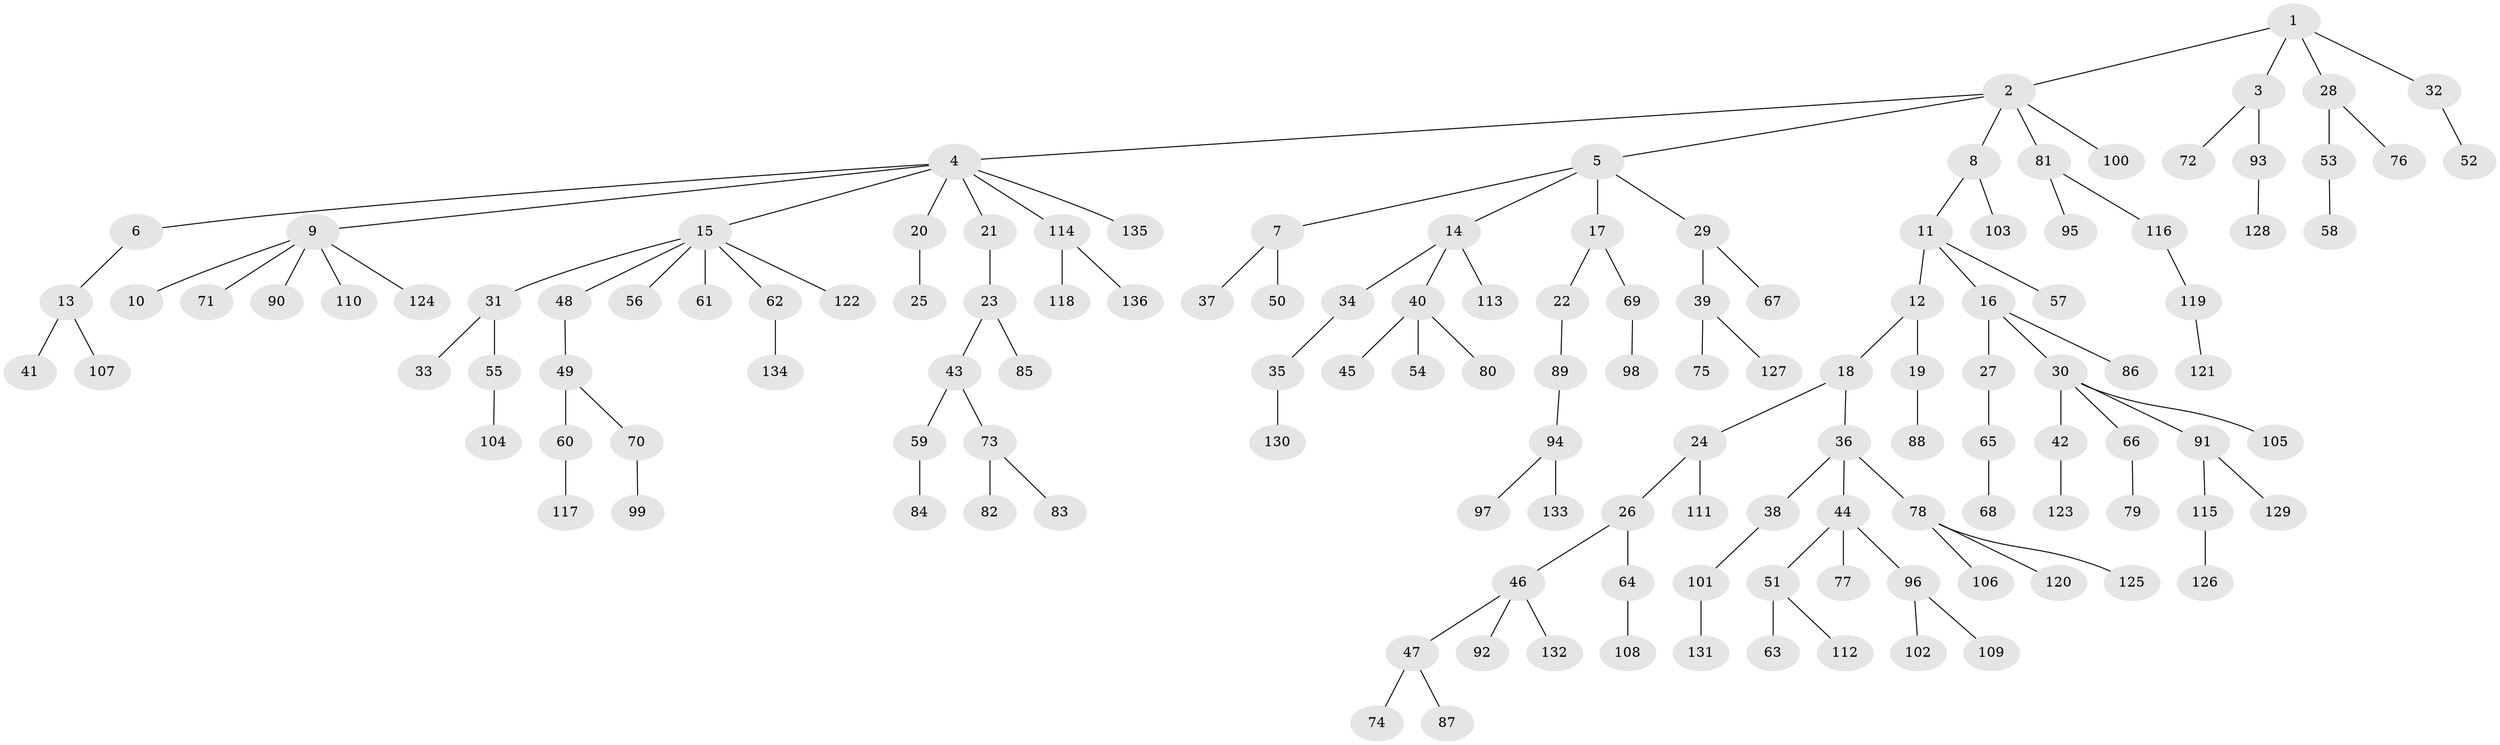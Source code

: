 // coarse degree distribution, {4: 0.041237113402061855, 5: 0.020618556701030927, 2: 0.25773195876288657, 7: 0.010309278350515464, 6: 0.020618556701030927, 1: 0.4742268041237113, 3: 0.17525773195876287}
// Generated by graph-tools (version 1.1) at 2025/51/03/04/25 22:51:34]
// undirected, 136 vertices, 135 edges
graph export_dot {
  node [color=gray90,style=filled];
  1;
  2;
  3;
  4;
  5;
  6;
  7;
  8;
  9;
  10;
  11;
  12;
  13;
  14;
  15;
  16;
  17;
  18;
  19;
  20;
  21;
  22;
  23;
  24;
  25;
  26;
  27;
  28;
  29;
  30;
  31;
  32;
  33;
  34;
  35;
  36;
  37;
  38;
  39;
  40;
  41;
  42;
  43;
  44;
  45;
  46;
  47;
  48;
  49;
  50;
  51;
  52;
  53;
  54;
  55;
  56;
  57;
  58;
  59;
  60;
  61;
  62;
  63;
  64;
  65;
  66;
  67;
  68;
  69;
  70;
  71;
  72;
  73;
  74;
  75;
  76;
  77;
  78;
  79;
  80;
  81;
  82;
  83;
  84;
  85;
  86;
  87;
  88;
  89;
  90;
  91;
  92;
  93;
  94;
  95;
  96;
  97;
  98;
  99;
  100;
  101;
  102;
  103;
  104;
  105;
  106;
  107;
  108;
  109;
  110;
  111;
  112;
  113;
  114;
  115;
  116;
  117;
  118;
  119;
  120;
  121;
  122;
  123;
  124;
  125;
  126;
  127;
  128;
  129;
  130;
  131;
  132;
  133;
  134;
  135;
  136;
  1 -- 2;
  1 -- 3;
  1 -- 28;
  1 -- 32;
  2 -- 4;
  2 -- 5;
  2 -- 8;
  2 -- 81;
  2 -- 100;
  3 -- 72;
  3 -- 93;
  4 -- 6;
  4 -- 9;
  4 -- 15;
  4 -- 20;
  4 -- 21;
  4 -- 114;
  4 -- 135;
  5 -- 7;
  5 -- 14;
  5 -- 17;
  5 -- 29;
  6 -- 13;
  7 -- 37;
  7 -- 50;
  8 -- 11;
  8 -- 103;
  9 -- 10;
  9 -- 71;
  9 -- 90;
  9 -- 110;
  9 -- 124;
  11 -- 12;
  11 -- 16;
  11 -- 57;
  12 -- 18;
  12 -- 19;
  13 -- 41;
  13 -- 107;
  14 -- 34;
  14 -- 40;
  14 -- 113;
  15 -- 31;
  15 -- 48;
  15 -- 56;
  15 -- 61;
  15 -- 62;
  15 -- 122;
  16 -- 27;
  16 -- 30;
  16 -- 86;
  17 -- 22;
  17 -- 69;
  18 -- 24;
  18 -- 36;
  19 -- 88;
  20 -- 25;
  21 -- 23;
  22 -- 89;
  23 -- 43;
  23 -- 85;
  24 -- 26;
  24 -- 111;
  26 -- 46;
  26 -- 64;
  27 -- 65;
  28 -- 53;
  28 -- 76;
  29 -- 39;
  29 -- 67;
  30 -- 42;
  30 -- 66;
  30 -- 91;
  30 -- 105;
  31 -- 33;
  31 -- 55;
  32 -- 52;
  34 -- 35;
  35 -- 130;
  36 -- 38;
  36 -- 44;
  36 -- 78;
  38 -- 101;
  39 -- 75;
  39 -- 127;
  40 -- 45;
  40 -- 54;
  40 -- 80;
  42 -- 123;
  43 -- 59;
  43 -- 73;
  44 -- 51;
  44 -- 77;
  44 -- 96;
  46 -- 47;
  46 -- 92;
  46 -- 132;
  47 -- 74;
  47 -- 87;
  48 -- 49;
  49 -- 60;
  49 -- 70;
  51 -- 63;
  51 -- 112;
  53 -- 58;
  55 -- 104;
  59 -- 84;
  60 -- 117;
  62 -- 134;
  64 -- 108;
  65 -- 68;
  66 -- 79;
  69 -- 98;
  70 -- 99;
  73 -- 82;
  73 -- 83;
  78 -- 106;
  78 -- 120;
  78 -- 125;
  81 -- 95;
  81 -- 116;
  89 -- 94;
  91 -- 115;
  91 -- 129;
  93 -- 128;
  94 -- 97;
  94 -- 133;
  96 -- 102;
  96 -- 109;
  101 -- 131;
  114 -- 118;
  114 -- 136;
  115 -- 126;
  116 -- 119;
  119 -- 121;
}
